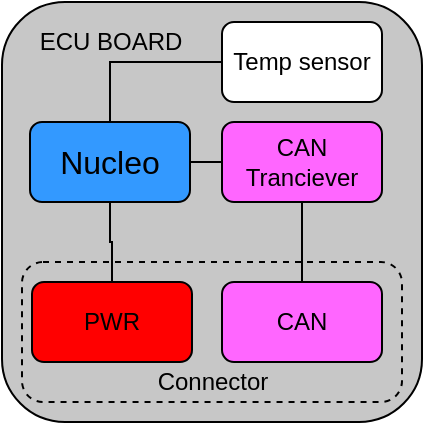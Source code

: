 <mxfile version="14.4.3" type="github">
  <diagram id="mxGWfV9tBIiYg5eaF4Lv" name="Page-1">
    <mxGraphModel dx="813" dy="474" grid="1" gridSize="10" guides="1" tooltips="1" connect="1" arrows="1" fold="1" page="1" pageScale="1" pageWidth="827" pageHeight="1169" math="0" shadow="0">
      <root>
        <mxCell id="0" />
        <mxCell id="1" parent="0" />
        <mxCell id="f3xQXIGnD9KrdJ0zW6e2-2" value="" style="rounded=1;whiteSpace=wrap;html=1;fillColor=#C7C7C7;" parent="1" vertex="1">
          <mxGeometry x="360" y="260" width="210" height="210" as="geometry" />
        </mxCell>
        <mxCell id="mJQxIG_6mOXv_xScDwaO-1" value="" style="rounded=1;whiteSpace=wrap;html=1;fillColor=none;dashed=1;" vertex="1" parent="1">
          <mxGeometry x="370" y="390" width="190" height="70" as="geometry" />
        </mxCell>
        <mxCell id="f3xQXIGnD9KrdJ0zW6e2-8" style="edgeStyle=orthogonalEdgeStyle;rounded=0;orthogonalLoop=1;jettySize=auto;html=1;exitX=0.5;exitY=0;exitDx=0;exitDy=0;entryX=0;entryY=0.5;entryDx=0;entryDy=0;endArrow=none;endFill=0;" parent="1" source="f3xQXIGnD9KrdJ0zW6e2-1" target="f3xQXIGnD9KrdJ0zW6e2-3" edge="1">
          <mxGeometry relative="1" as="geometry" />
        </mxCell>
        <mxCell id="f3xQXIGnD9KrdJ0zW6e2-9" style="edgeStyle=orthogonalEdgeStyle;rounded=0;orthogonalLoop=1;jettySize=auto;html=1;exitX=1;exitY=0.5;exitDx=0;exitDy=0;entryX=0;entryY=0.5;entryDx=0;entryDy=0;endArrow=none;endFill=0;" parent="1" source="f3xQXIGnD9KrdJ0zW6e2-1" target="f3xQXIGnD9KrdJ0zW6e2-4" edge="1">
          <mxGeometry relative="1" as="geometry" />
        </mxCell>
        <mxCell id="f3xQXIGnD9KrdJ0zW6e2-1" value="&lt;font style=&quot;font-size: 16px&quot;&gt;Nucleo&lt;/font&gt;" style="rounded=1;whiteSpace=wrap;html=1;fillColor=#3399FF;" parent="1" vertex="1">
          <mxGeometry x="374" y="320" width="80" height="40" as="geometry" />
        </mxCell>
        <mxCell id="f3xQXIGnD9KrdJ0zW6e2-3" value="Temp sensor" style="rounded=1;whiteSpace=wrap;html=1;fillColor=#FFFFFF;" parent="1" vertex="1">
          <mxGeometry x="470" y="270" width="80" height="40" as="geometry" />
        </mxCell>
        <mxCell id="f3xQXIGnD9KrdJ0zW6e2-10" style="edgeStyle=orthogonalEdgeStyle;rounded=0;orthogonalLoop=1;jettySize=auto;html=1;exitX=0.5;exitY=1;exitDx=0;exitDy=0;entryX=0.5;entryY=0;entryDx=0;entryDy=0;endArrow=none;endFill=0;" parent="1" source="f3xQXIGnD9KrdJ0zW6e2-4" target="f3xQXIGnD9KrdJ0zW6e2-6" edge="1">
          <mxGeometry relative="1" as="geometry" />
        </mxCell>
        <mxCell id="f3xQXIGnD9KrdJ0zW6e2-4" value="CAN Tranciever" style="rounded=1;whiteSpace=wrap;html=1;fillColor=#FF66FF;" parent="1" vertex="1">
          <mxGeometry x="470" y="320" width="80" height="40" as="geometry" />
        </mxCell>
        <mxCell id="f3xQXIGnD9KrdJ0zW6e2-7" style="edgeStyle=orthogonalEdgeStyle;rounded=0;orthogonalLoop=1;jettySize=auto;html=1;entryX=0.5;entryY=1;entryDx=0;entryDy=0;exitX=0.5;exitY=0;exitDx=0;exitDy=0;endArrow=none;endFill=0;" parent="1" source="f3xQXIGnD9KrdJ0zW6e2-5" target="f3xQXIGnD9KrdJ0zW6e2-1" edge="1">
          <mxGeometry relative="1" as="geometry" />
        </mxCell>
        <mxCell id="f3xQXIGnD9KrdJ0zW6e2-5" value="PWR" style="rounded=1;whiteSpace=wrap;html=1;fillColor=#FF0000;" parent="1" vertex="1">
          <mxGeometry x="375" y="400" width="80" height="40" as="geometry" />
        </mxCell>
        <mxCell id="f3xQXIGnD9KrdJ0zW6e2-6" value="CAN" style="rounded=1;whiteSpace=wrap;html=1;fillColor=#FF66FF;" parent="1" vertex="1">
          <mxGeometry x="470" y="400" width="80" height="40" as="geometry" />
        </mxCell>
        <mxCell id="f3xQXIGnD9KrdJ0zW6e2-11" value="ECU BOARD" style="text;html=1;align=center;verticalAlign=middle;resizable=0;points=[];autosize=1;" parent="1" vertex="1">
          <mxGeometry x="369" y="270" width="90" height="20" as="geometry" />
        </mxCell>
        <mxCell id="mJQxIG_6mOXv_xScDwaO-2" value="Connector" style="text;html=1;align=center;verticalAlign=middle;resizable=0;points=[];autosize=1;" vertex="1" parent="1">
          <mxGeometry x="430" y="440" width="70" height="20" as="geometry" />
        </mxCell>
      </root>
    </mxGraphModel>
  </diagram>
</mxfile>
